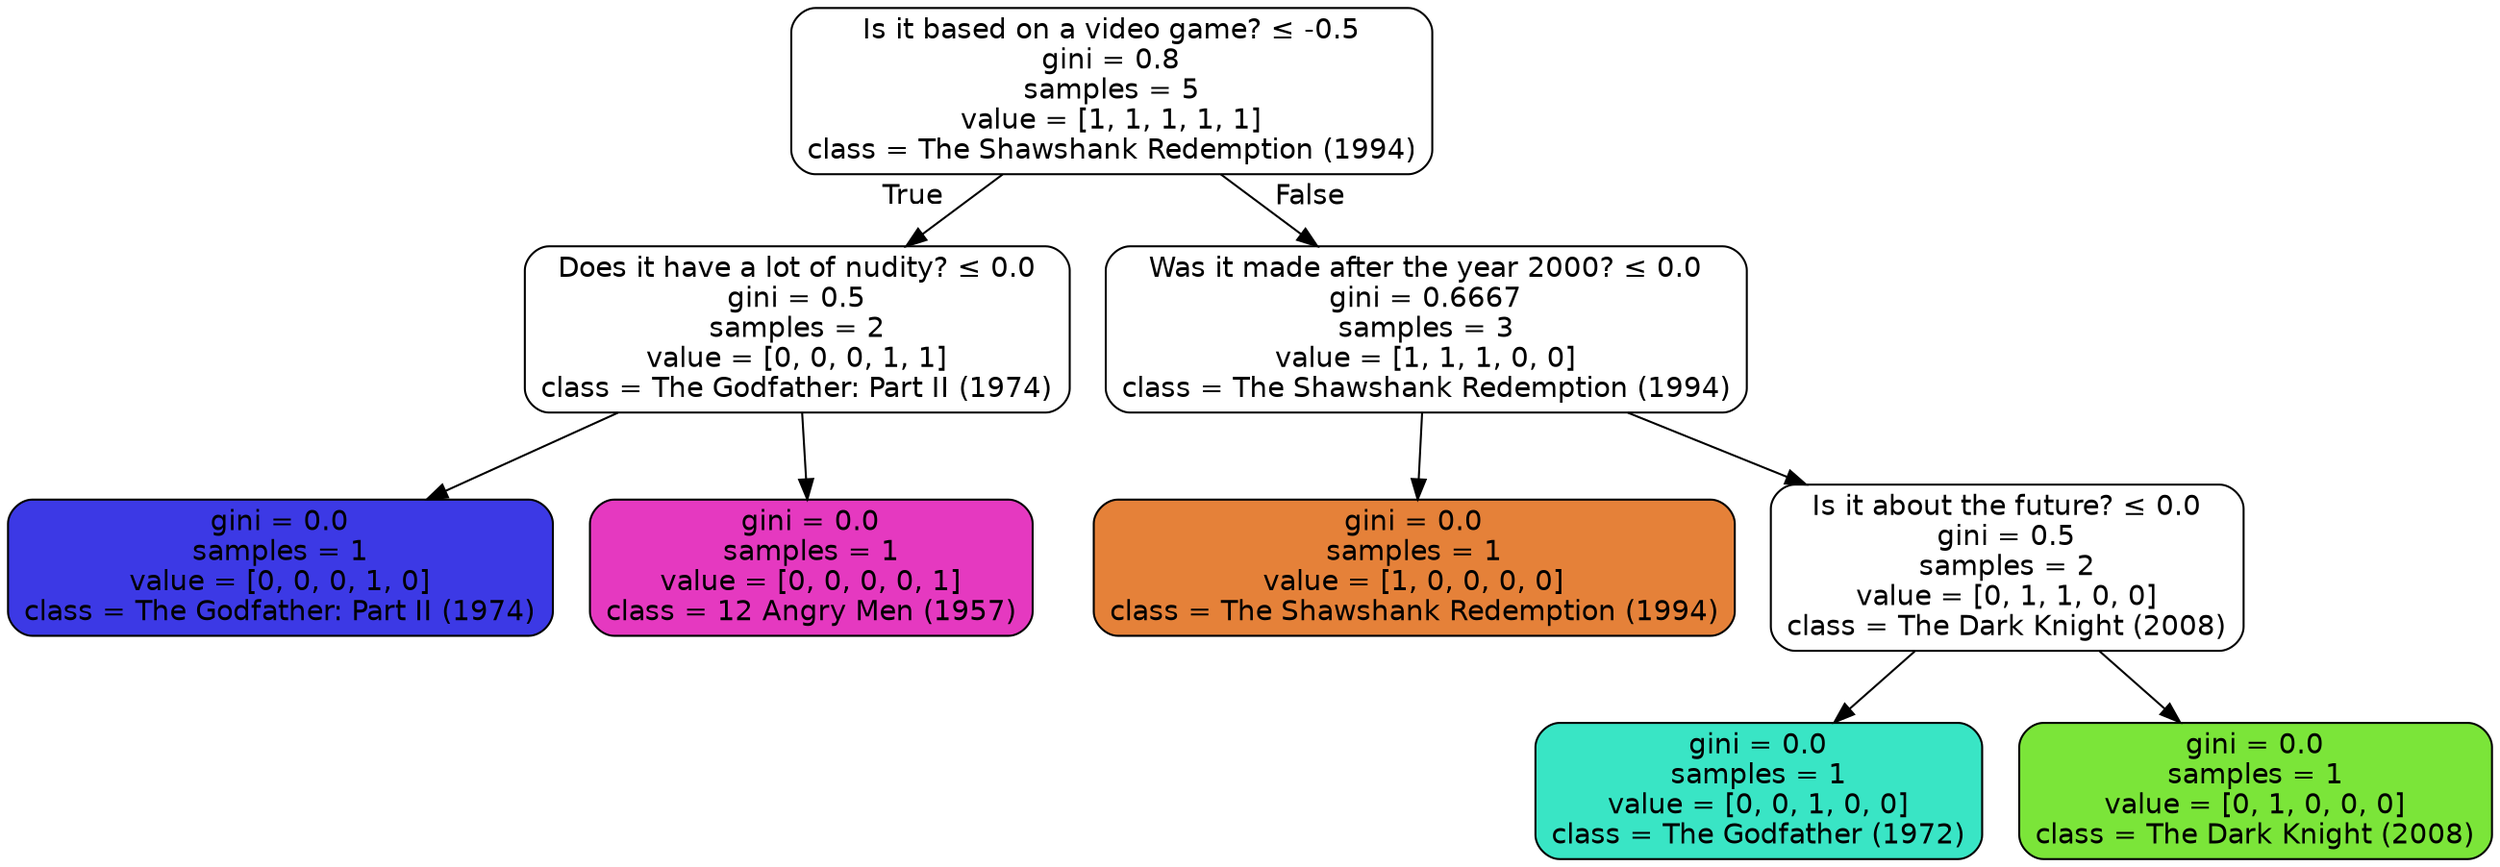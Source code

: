 digraph Tree {
node [shape=box, style="filled, rounded", color="black", fontname=helvetica] ;
edge [fontname=helvetica] ;
0 [label=<Is it based on a video game? &le; -0.5<br/>gini = 0.8<br/>samples = 5<br/>value = [1, 1, 1, 1, 1]<br/>class = The Shawshank Redemption (1994)>, fillcolor="#e5813900"] ;
1 [label=<Does it have a lot of nudity? &le; 0.0<br/>gini = 0.5<br/>samples = 2<br/>value = [0, 0, 0, 1, 1]<br/>class = The Godfather: Part II (1974)>, fillcolor="#3c39e500"] ;
0 -> 1 [labeldistance=2.5, labelangle=45, headlabel="True"] ;
2 [label=<gini = 0.0<br/>samples = 1<br/>value = [0, 0, 0, 1, 0]<br/>class = The Godfather: Part II (1974)>, fillcolor="#3c39e5ff"] ;
1 -> 2 ;
3 [label=<gini = 0.0<br/>samples = 1<br/>value = [0, 0, 0, 0, 1]<br/>class = 12 Angry Men (1957)>, fillcolor="#e539c0ff"] ;
1 -> 3 ;
4 [label=<Was it made after the year 2000? &le; 0.0<br/>gini = 0.6667<br/>samples = 3<br/>value = [1, 1, 1, 0, 0]<br/>class = The Shawshank Redemption (1994)>, fillcolor="#e5813900"] ;
0 -> 4 [labeldistance=2.5, labelangle=-45, headlabel="False"] ;
5 [label=<gini = 0.0<br/>samples = 1<br/>value = [1, 0, 0, 0, 0]<br/>class = The Shawshank Redemption (1994)>, fillcolor="#e58139ff"] ;
4 -> 5 ;
6 [label=<Is it about the future? &le; 0.0<br/>gini = 0.5<br/>samples = 2<br/>value = [0, 1, 1, 0, 0]<br/>class = The Dark Knight (2008)>, fillcolor="#7be53900"] ;
4 -> 6 ;
7 [label=<gini = 0.0<br/>samples = 1<br/>value = [0, 0, 1, 0, 0]<br/>class = The Godfather (1972)>, fillcolor="#39e5c5ff"] ;
6 -> 7 ;
8 [label=<gini = 0.0<br/>samples = 1<br/>value = [0, 1, 0, 0, 0]<br/>class = The Dark Knight (2008)>, fillcolor="#7be539ff"] ;
6 -> 8 ;
}
